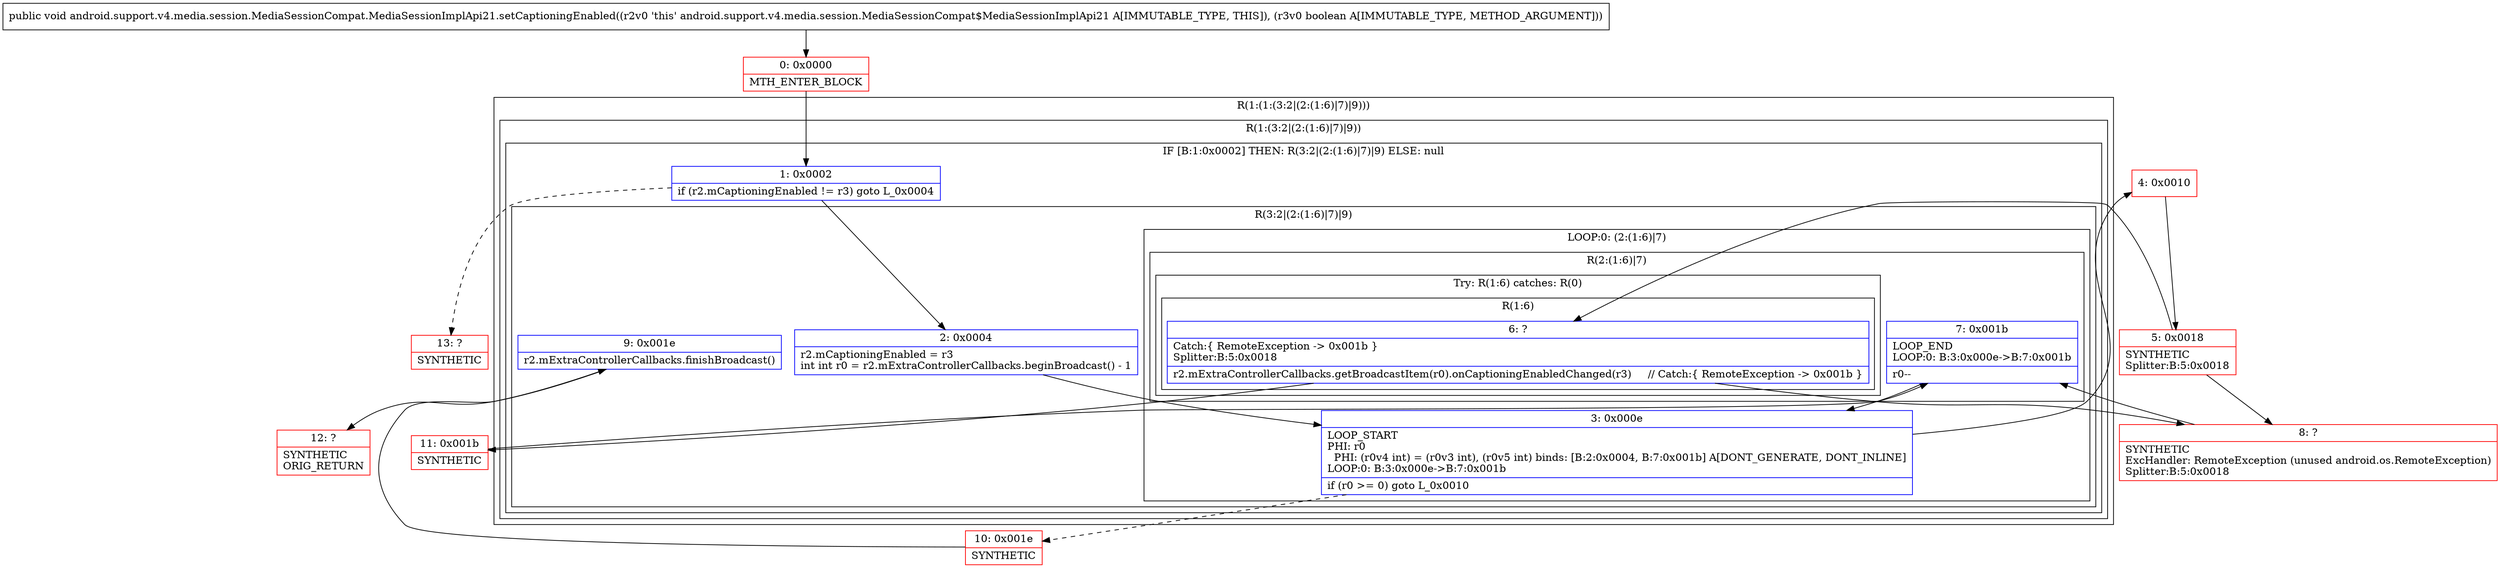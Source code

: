digraph "CFG forandroid.support.v4.media.session.MediaSessionCompat.MediaSessionImplApi21.setCaptioningEnabled(Z)V" {
subgraph cluster_Region_1373553192 {
label = "R(1:(1:(3:2|(2:(1:6)|7)|9)))";
node [shape=record,color=blue];
subgraph cluster_Region_632918386 {
label = "R(1:(3:2|(2:(1:6)|7)|9))";
node [shape=record,color=blue];
subgraph cluster_IfRegion_1296286371 {
label = "IF [B:1:0x0002] THEN: R(3:2|(2:(1:6)|7)|9) ELSE: null";
node [shape=record,color=blue];
Node_1 [shape=record,label="{1\:\ 0x0002|if (r2.mCaptioningEnabled != r3) goto L_0x0004\l}"];
subgraph cluster_Region_1171009643 {
label = "R(3:2|(2:(1:6)|7)|9)";
node [shape=record,color=blue];
Node_2 [shape=record,label="{2\:\ 0x0004|r2.mCaptioningEnabled = r3\lint int r0 = r2.mExtraControllerCallbacks.beginBroadcast() \- 1\l}"];
subgraph cluster_LoopRegion_749600055 {
label = "LOOP:0: (2:(1:6)|7)";
node [shape=record,color=blue];
Node_3 [shape=record,label="{3\:\ 0x000e|LOOP_START\lPHI: r0 \l  PHI: (r0v4 int) = (r0v3 int), (r0v5 int) binds: [B:2:0x0004, B:7:0x001b] A[DONT_GENERATE, DONT_INLINE]\lLOOP:0: B:3:0x000e\-\>B:7:0x001b\l|if (r0 \>= 0) goto L_0x0010\l}"];
subgraph cluster_Region_985048743 {
label = "R(2:(1:6)|7)";
node [shape=record,color=blue];
subgraph cluster_TryCatchRegion_428831696 {
label = "Try: R(1:6) catches: R(0)";
node [shape=record,color=blue];
subgraph cluster_Region_622142638 {
label = "R(1:6)";
node [shape=record,color=blue];
Node_6 [shape=record,label="{6\:\ ?|Catch:\{ RemoteException \-\> 0x001b \}\lSplitter:B:5:0x0018\l|r2.mExtraControllerCallbacks.getBroadcastItem(r0).onCaptioningEnabledChanged(r3)     \/\/ Catch:\{ RemoteException \-\> 0x001b \}\l}"];
}
subgraph cluster_Region_1055341899 {
label = "R(0) | ExcHandler: RemoteException (unused android.os.RemoteException)\l";
node [shape=record,color=blue];
}
}
Node_7 [shape=record,label="{7\:\ 0x001b|LOOP_END\lLOOP:0: B:3:0x000e\-\>B:7:0x001b\l|r0\-\-\l}"];
}
}
Node_9 [shape=record,label="{9\:\ 0x001e|r2.mExtraControllerCallbacks.finishBroadcast()\l}"];
}
}
}
}
subgraph cluster_Region_1055341899 {
label = "R(0) | ExcHandler: RemoteException (unused android.os.RemoteException)\l";
node [shape=record,color=blue];
}
Node_0 [shape=record,color=red,label="{0\:\ 0x0000|MTH_ENTER_BLOCK\l}"];
Node_4 [shape=record,color=red,label="{4\:\ 0x0010}"];
Node_5 [shape=record,color=red,label="{5\:\ 0x0018|SYNTHETIC\lSplitter:B:5:0x0018\l}"];
Node_8 [shape=record,color=red,label="{8\:\ ?|SYNTHETIC\lExcHandler: RemoteException (unused android.os.RemoteException)\lSplitter:B:5:0x0018\l}"];
Node_10 [shape=record,color=red,label="{10\:\ 0x001e|SYNTHETIC\l}"];
Node_11 [shape=record,color=red,label="{11\:\ 0x001b|SYNTHETIC\l}"];
Node_12 [shape=record,color=red,label="{12\:\ ?|SYNTHETIC\lORIG_RETURN\l}"];
Node_13 [shape=record,color=red,label="{13\:\ ?|SYNTHETIC\l}"];
MethodNode[shape=record,label="{public void android.support.v4.media.session.MediaSessionCompat.MediaSessionImplApi21.setCaptioningEnabled((r2v0 'this' android.support.v4.media.session.MediaSessionCompat$MediaSessionImplApi21 A[IMMUTABLE_TYPE, THIS]), (r3v0 boolean A[IMMUTABLE_TYPE, METHOD_ARGUMENT])) }"];
MethodNode -> Node_0;
Node_1 -> Node_2;
Node_1 -> Node_13[style=dashed];
Node_2 -> Node_3;
Node_3 -> Node_4;
Node_3 -> Node_10[style=dashed];
Node_6 -> Node_8;
Node_6 -> Node_11;
Node_7 -> Node_3;
Node_9 -> Node_12;
Node_0 -> Node_1;
Node_4 -> Node_5;
Node_5 -> Node_6;
Node_5 -> Node_8;
Node_8 -> Node_7;
Node_10 -> Node_9;
Node_11 -> Node_7;
}

